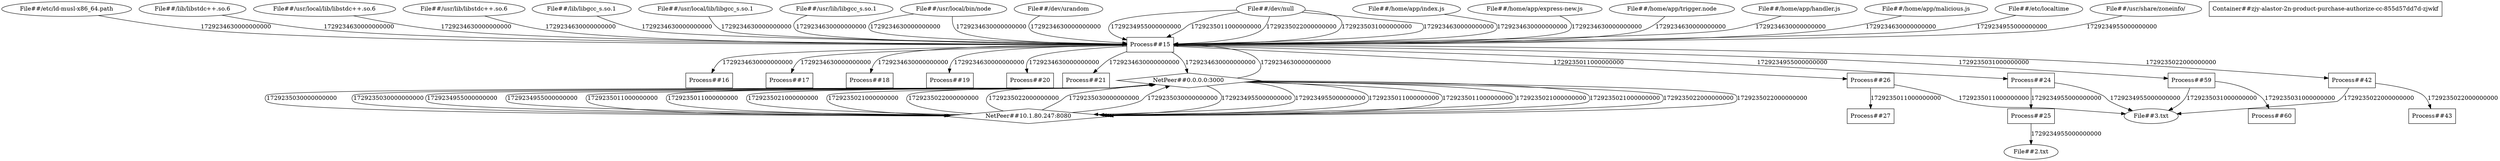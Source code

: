digraph G {
	"File##/etc/ld-musl-x86_64.path"->"Process##15"[ label="1729234630000000000" ];
	"File##/lib/libstdc++.so.6"->"Process##15"[ label="1729234630000000000" ];
	"File##/usr/local/lib/libstdc++.so.6"->"Process##15"[ label="1729234630000000000" ];
	"File##/usr/lib/libstdc++.so.6"->"Process##15"[ label="1729234630000000000" ];
	"File##/lib/libgcc_s.so.1"->"Process##15"[ label="1729234630000000000" ];
	"File##/usr/local/lib/libgcc_s.so.1"->"Process##15"[ label="1729234630000000000" ];
	"File##/usr/lib/libgcc_s.so.1"->"Process##15"[ label="1729234630000000000" ];
	"Process##15"->"Process##16"[ label="1729234630000000000" ];
	"Process##15"->"Process##17"[ label="1729234630000000000" ];
	"Process##15"->"Process##18"[ label="1729234630000000000" ];
	"Process##15"->"Process##19"[ label="1729234630000000000" ];
	"Process##15"->"Process##20"[ label="1729234630000000000" ];
	"File##/usr/local/bin/node"->"Process##15"[ label="1729234630000000000" ];
	"File##/dev/urandom"->"Process##15"[ label="1729234630000000000" ];
	"Process##15"->"Process##21"[ label="1729234630000000000" ];
	"File##/dev/null"->"Process##15"[ label="1729234630000000000" ];
	"File##/home/app/index.js"->"Process##15"[ label="1729234630000000000" ];
	"File##/home/app/express-new.js"->"Process##15"[ label="1729234630000000000" ];
	"File##/usr/local/bin/node"->"Process##15"[ label="1729234630000000000" ];
	"File##/home/app/trigger.node"->"Process##15"[ label="1729234630000000000" ];
	"File##/home/app/handler.js"->"Process##15"[ label="1729234630000000000" ];
	"File##/home/app/malicious.js"->"Process##15"[ label="1729234630000000000" ];
	"Process##15"->"NetPeer##0.0.0.0:3000"[ label="1729234630000000000" ];
	"NetPeer##0.0.0.0:3000"->"Process##15"[ label="1729234630000000000" ];
	"NetPeer##0.0.0.0:3000"->"NetPeer##10.1.80.247:8080"[ label="1729234955000000000" ];
	"NetPeer##10.1.80.247:8080"->"NetPeer##0.0.0.0:3000"[ label="1729234955000000000" ];
	"NetPeer##0.0.0.0:3000"->"NetPeer##10.1.80.247:8080"[ label="1729234955000000000" ];
	"NetPeer##10.1.80.247:8080"->"NetPeer##0.0.0.0:3000"[ label="1729234955000000000" ];
	"File##/dev/null"->"Process##15"[ label="1729234955000000000" ];
	"Process##15"->"Process##24"[ label="1729234955000000000" ];
	"File##/etc/localtime"->"Process##15"[ label="1729234955000000000" ];
	"File##/usr/share/zoneinfo/"->"Process##15"[ label="1729234955000000000" ];
	"NetPeer##0.0.0.0:3000"->"NetPeer##10.1.80.247:8080"[ label="1729235011000000000" ];
	"NetPeer##10.1.80.247:8080"->"NetPeer##0.0.0.0:3000"[ label="1729235011000000000" ];
	"NetPeer##0.0.0.0:3000"->"NetPeer##10.1.80.247:8080"[ label="1729235011000000000" ];
	"NetPeer##10.1.80.247:8080"->"NetPeer##0.0.0.0:3000"[ label="1729235011000000000" ];
	"File##/dev/null"->"Process##15"[ label="1729235011000000000" ];
	"Process##15"->"Process##26"[ label="1729235011000000000" ];
	"NetPeer##0.0.0.0:3000"->"NetPeer##10.1.80.247:8080"[ label="1729235021000000000" ];
	"NetPeer##10.1.80.247:8080"->"NetPeer##0.0.0.0:3000"[ label="1729235021000000000" ];
	"NetPeer##0.0.0.0:3000"->"NetPeer##10.1.80.247:8080"[ label="1729235021000000000" ];
	"NetPeer##10.1.80.247:8080"->"NetPeer##0.0.0.0:3000"[ label="1729235021000000000" ];
	"NetPeer##0.0.0.0:3000"->"NetPeer##10.1.80.247:8080"[ label="1729235022000000000" ];
	"NetPeer##10.1.80.247:8080"->"NetPeer##0.0.0.0:3000"[ label="1729235022000000000" ];
	"NetPeer##0.0.0.0:3000"->"NetPeer##10.1.80.247:8080"[ label="1729235022000000000" ];
	"NetPeer##10.1.80.247:8080"->"NetPeer##0.0.0.0:3000"[ label="1729235022000000000" ];
	"File##/dev/null"->"Process##15"[ label="1729235022000000000" ];
	"Process##15"->"Process##42"[ label="1729235022000000000" ];
	"NetPeer##0.0.0.0:3000"->"NetPeer##10.1.80.247:8080"[ label="1729235030000000000" ];
	"NetPeer##10.1.80.247:8080"->"NetPeer##0.0.0.0:3000"[ label="1729235030000000000" ];
	"NetPeer##0.0.0.0:3000"->"NetPeer##10.1.80.247:8080"[ label="1729235030000000000" ];
	"NetPeer##10.1.80.247:8080"->"NetPeer##0.0.0.0:3000"[ label="1729235030000000000" ];
	"File##/dev/null"->"Process##15"[ label="1729235031000000000" ];
	"Process##15"->"Process##59"[ label="1729235031000000000" ];
	"Process##24"->"Process##25"[ label="1729234955000000000" ];
	"Process##24"->"File##3.txt"[ label="1729234955000000000" ];
	"Process##25"->"File##2.txt"[ label="1729234955000000000" ];
	"Process##26"->"Process##27"[ label="1729235011000000000" ];
	"Process##26"->"File##3.txt"[ label="1729235011000000000" ];
	"Process##42"->"Process##43"[ label="1729235022000000000" ];
	"Process##42"->"File##3.txt"[ label="1729235022000000000" ];
	"Process##59"->"Process##60"[ label="1729235031000000000" ];
	"Process##59"->"File##3.txt"[ label="1729235031000000000" ];
	"Container##zjy-alastor-2n-product-purchase-authorize-cc-855d57dd7d-zjwkf" [ shape="box" ];
	"File##/dev/null" [ shape="ellipse" ];
	"File##/dev/urandom" [ shape="ellipse" ];
	"File##/etc/ld-musl-x86_64.path" [ shape="ellipse" ];
	"File##/etc/localtime" [ shape="ellipse" ];
	"File##/home/app/express-new.js" [ shape="ellipse" ];
	"File##/home/app/handler.js" [ shape="ellipse" ];
	"File##/home/app/index.js" [ shape="ellipse" ];
	"File##/home/app/malicious.js" [ shape="ellipse" ];
	"File##/home/app/trigger.node" [ shape="ellipse" ];
	"File##/lib/libgcc_s.so.1" [ shape="ellipse" ];
	"File##/lib/libstdc++.so.6" [ shape="ellipse" ];
	"File##/usr/lib/libgcc_s.so.1" [ shape="ellipse" ];
	"File##/usr/lib/libstdc++.so.6" [ shape="ellipse" ];
	"File##/usr/local/bin/node" [ shape="ellipse" ];
	"File##/usr/local/lib/libgcc_s.so.1" [ shape="ellipse" ];
	"File##/usr/local/lib/libstdc++.so.6" [ shape="ellipse" ];
	"File##/usr/share/zoneinfo/" [ shape="ellipse" ];
	"File##2.txt" [ shape="ellipse" ];
	"File##3.txt" [ shape="ellipse" ];
	"NetPeer##0.0.0.0:3000" [ shape="diamond" ];
	"NetPeer##10.1.80.247:8080" [ shape="diamond" ];
	"Process##15" [ shape="box" ];
	"Process##16" [ shape="box" ];
	"Process##17" [ shape="box" ];
	"Process##18" [ shape="box" ];
	"Process##19" [ shape="box" ];
	"Process##20" [ shape="box" ];
	"Process##21" [ shape="box" ];
	"Process##24" [ shape="box" ];
	"Process##25" [ shape="box" ];
	"Process##26" [ shape="box" ];
	"Process##27" [ shape="box" ];
	"Process##42" [ shape="box" ];
	"Process##43" [ shape="box" ];
	"Process##59" [ shape="box" ];
	"Process##60" [ shape="box" ];

}

